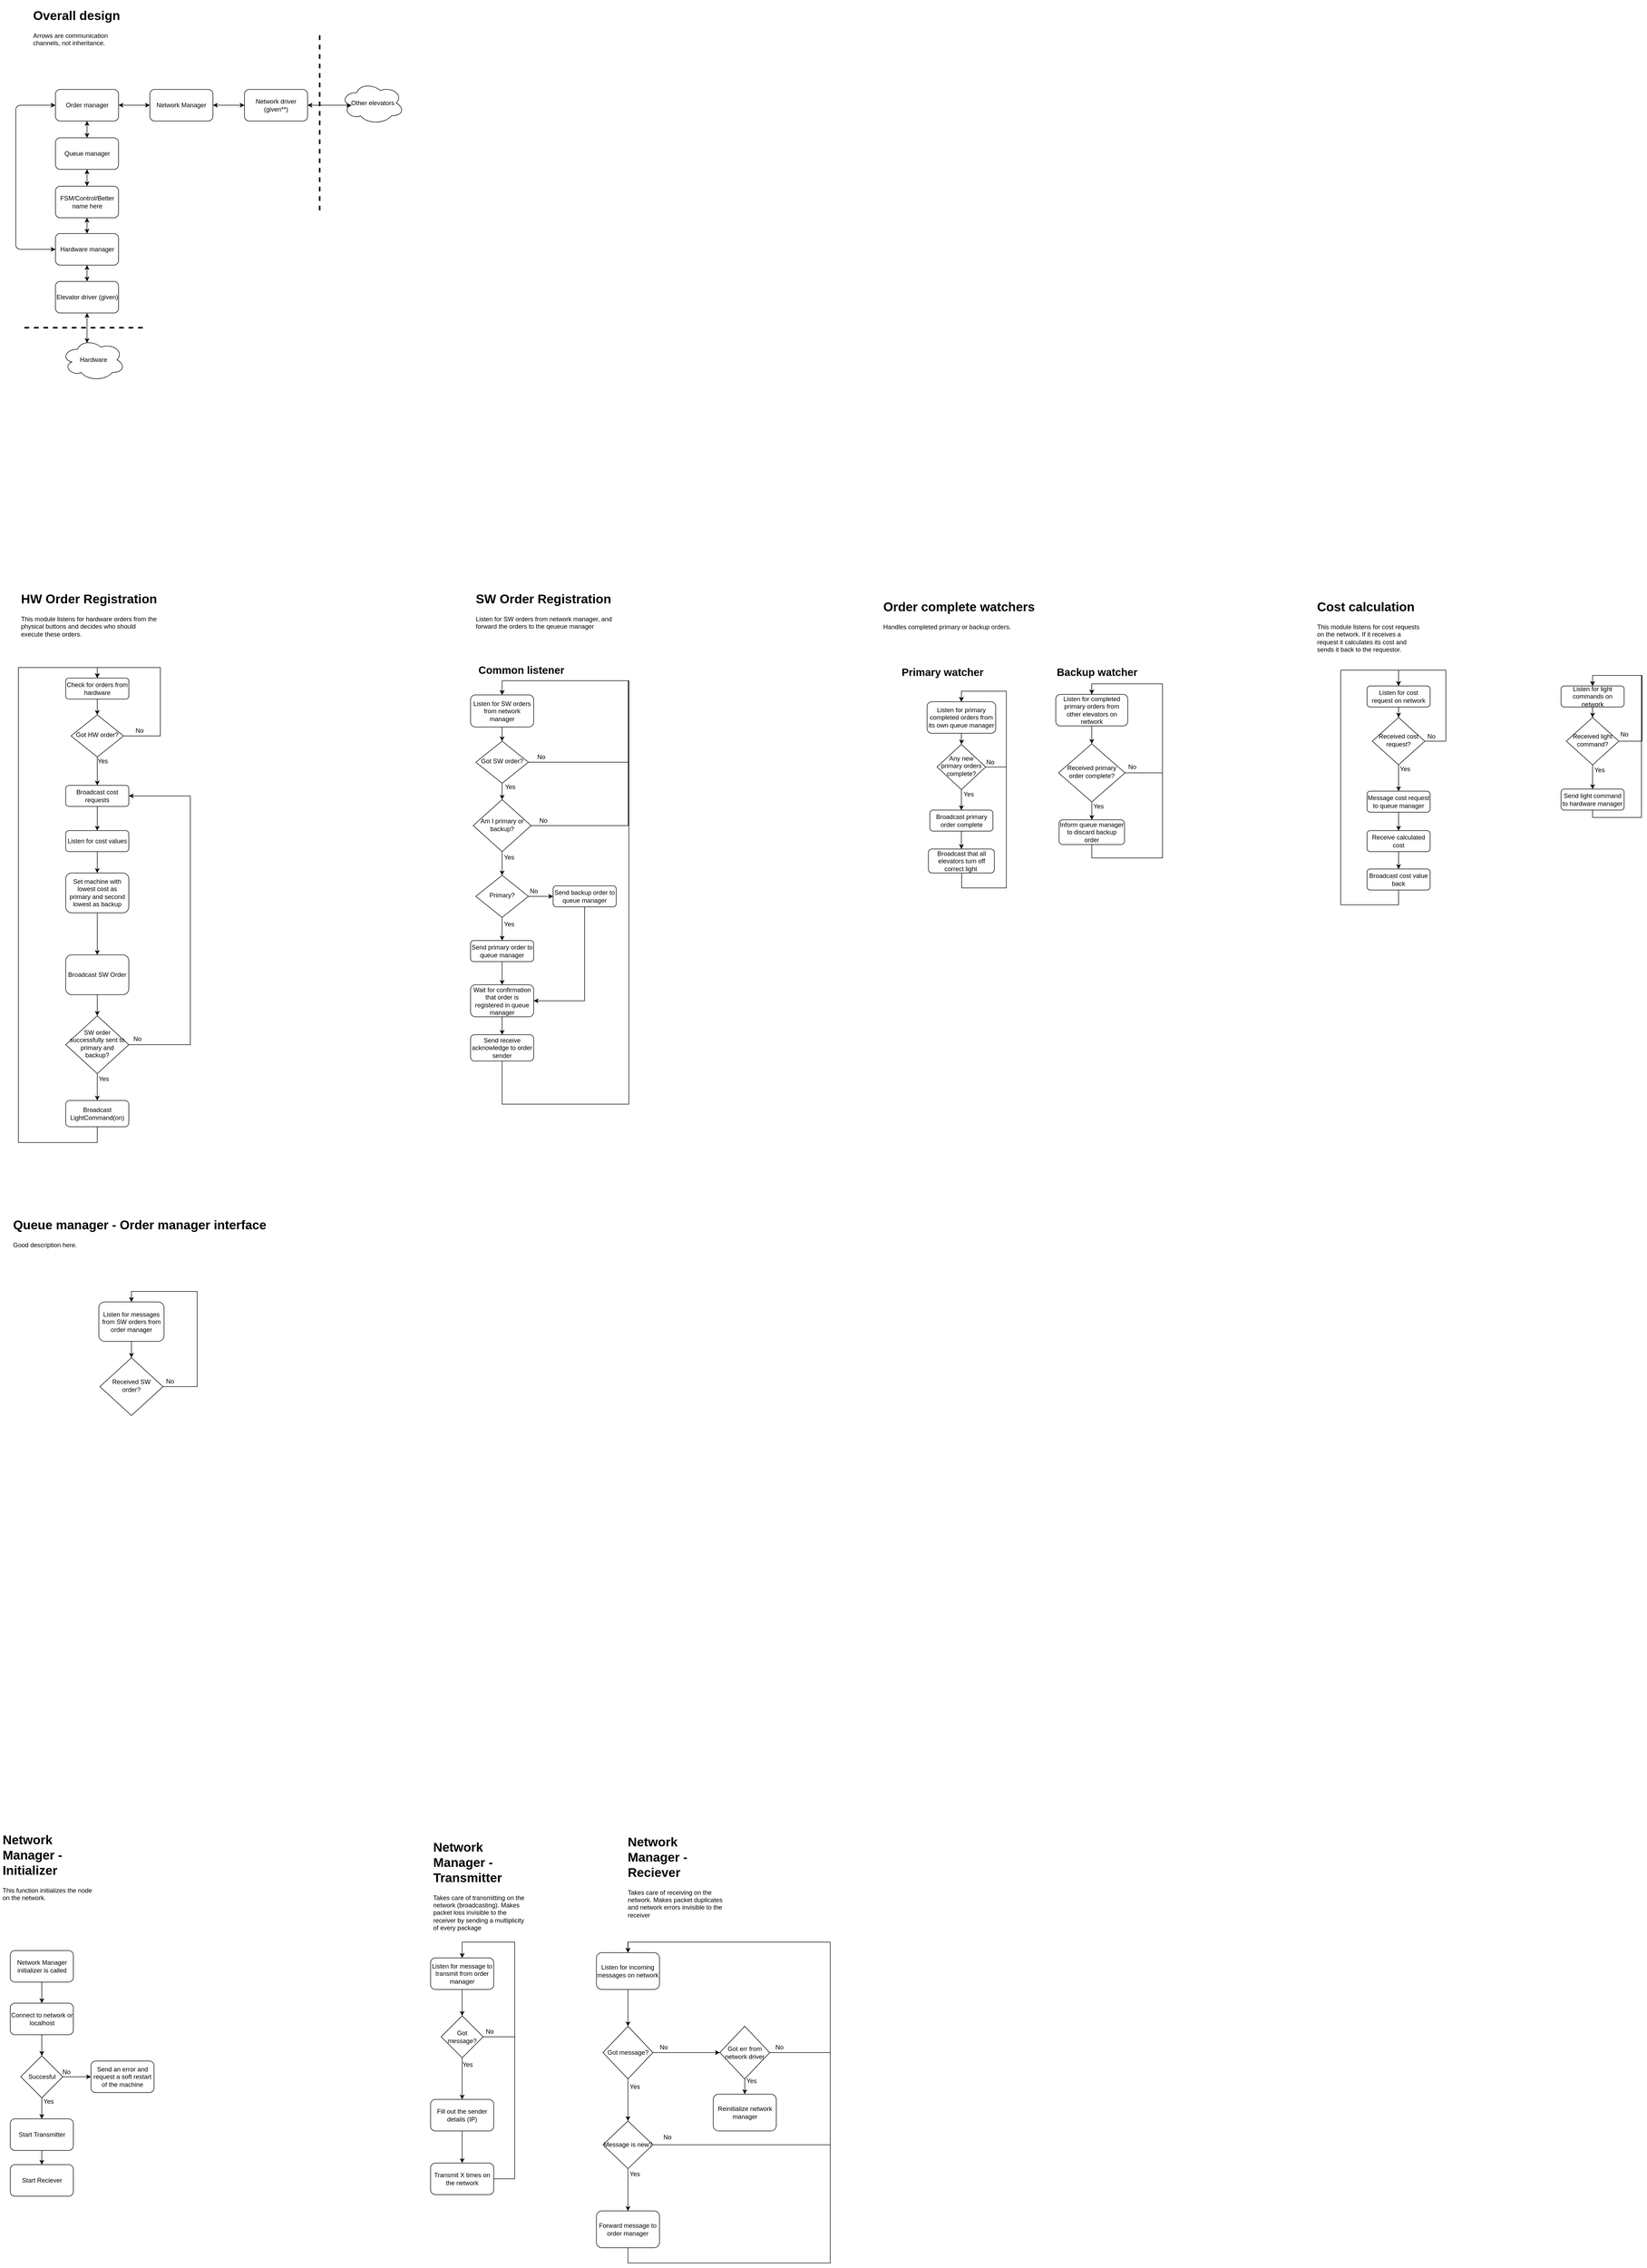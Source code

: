 <mxfile version="12.6.6" type="device"><diagram id="C5RBs43oDa-KdzZeNtuy" name="Page-1"><mxGraphModel dx="7439" dy="4489" grid="1" gridSize="10" guides="1" tooltips="1" connect="1" arrows="1" fold="1" page="1" pageScale="1" pageWidth="827" pageHeight="1169" background="none" math="0" shadow="0"><root><mxCell id="WIyWlLk6GJQsqaUBKTNV-0"/><mxCell id="WIyWlLk6GJQsqaUBKTNV-1" parent="WIyWlLk6GJQsqaUBKTNV-0"/><mxCell id="woL1qmshhYIyrPWZytXS-4" value="" style="edgeStyle=orthogonalEdgeStyle;rounded=0;orthogonalLoop=1;jettySize=auto;html=1;entryX=0.5;entryY=0;entryDx=0;entryDy=0;" parent="WIyWlLk6GJQsqaUBKTNV-1" source="woL1qmshhYIyrPWZytXS-0" target="woL1qmshhYIyrPWZytXS-1" edge="1"><mxGeometry relative="1" as="geometry"><mxPoint x="-480" y="295" as="targetPoint"/><Array as="points"><mxPoint x="-490" y="295"/><mxPoint x="-490" y="165"/><mxPoint x="-610" y="165"/></Array></mxGeometry></mxCell><mxCell id="woL1qmshhYIyrPWZytXS-5" value="&lt;div&gt;No&lt;/div&gt;" style="text;html=1;align=center;verticalAlign=middle;resizable=0;points=[];labelBackgroundColor=#ffffff;" parent="woL1qmshhYIyrPWZytXS-4" vertex="1" connectable="0"><mxGeometry x="-0.706" y="-1" relative="1" as="geometry"><mxPoint x="-20" y="-11" as="offset"/></mxGeometry></mxCell><mxCell id="woL1qmshhYIyrPWZytXS-7" value="" style="edgeStyle=orthogonalEdgeStyle;rounded=0;orthogonalLoop=1;jettySize=auto;html=1;entryX=0.5;entryY=0;entryDx=0;entryDy=0;" parent="WIyWlLk6GJQsqaUBKTNV-1" source="woL1qmshhYIyrPWZytXS-0" target="woL1qmshhYIyrPWZytXS-10" edge="1"><mxGeometry relative="1" as="geometry"><mxPoint x="-610" y="375" as="targetPoint"/></mxGeometry></mxCell><mxCell id="woL1qmshhYIyrPWZytXS-8" value="Yes" style="text;html=1;align=center;verticalAlign=middle;resizable=0;points=[];labelBackgroundColor=#ffffff;" parent="woL1qmshhYIyrPWZytXS-7" vertex="1" connectable="0"><mxGeometry x="-0.702" y="-1" relative="1" as="geometry"><mxPoint x="11" as="offset"/></mxGeometry></mxCell><mxCell id="woL1qmshhYIyrPWZytXS-0" value="Got HW order?" style="rhombus;whiteSpace=wrap;html=1;shadow=0;fontFamily=Helvetica;fontSize=12;align=center;strokeWidth=1;spacing=6;spacingTop=-4;" parent="WIyWlLk6GJQsqaUBKTNV-1" vertex="1"><mxGeometry x="-660" y="255" width="100" height="80" as="geometry"/></mxCell><mxCell id="woL1qmshhYIyrPWZytXS-2" value="" style="edgeStyle=orthogonalEdgeStyle;rounded=0;orthogonalLoop=1;jettySize=auto;html=1;" parent="WIyWlLk6GJQsqaUBKTNV-1" source="woL1qmshhYIyrPWZytXS-1" target="woL1qmshhYIyrPWZytXS-0" edge="1"><mxGeometry relative="1" as="geometry"/></mxCell><mxCell id="woL1qmshhYIyrPWZytXS-1" value="Check for  orders from hardware" style="rounded=1;whiteSpace=wrap;html=1;fontSize=12;glass=0;strokeWidth=1;shadow=0;" parent="WIyWlLk6GJQsqaUBKTNV-1" vertex="1"><mxGeometry x="-670" y="185" width="120" height="40" as="geometry"/></mxCell><mxCell id="woL1qmshhYIyrPWZytXS-19" value="" style="edgeStyle=orthogonalEdgeStyle;rounded=0;orthogonalLoop=1;jettySize=auto;html=1;" parent="WIyWlLk6GJQsqaUBKTNV-1" source="woL1qmshhYIyrPWZytXS-10" target="woL1qmshhYIyrPWZytXS-18" edge="1"><mxGeometry relative="1" as="geometry"/></mxCell><mxCell id="woL1qmshhYIyrPWZytXS-10" value="Broadcast cost requests" style="rounded=1;whiteSpace=wrap;html=1;fontSize=12;glass=0;strokeWidth=1;shadow=0;" parent="WIyWlLk6GJQsqaUBKTNV-1" vertex="1"><mxGeometry x="-670" y="389" width="120" height="40" as="geometry"/></mxCell><mxCell id="woL1qmshhYIyrPWZytXS-26" value="" style="edgeStyle=orthogonalEdgeStyle;rounded=0;orthogonalLoop=1;jettySize=auto;html=1;entryX=0.5;entryY=0;entryDx=0;entryDy=0;" parent="WIyWlLk6GJQsqaUBKTNV-1" source="woL1qmshhYIyrPWZytXS-18" target="woL1qmshhYIyrPWZytXS-22" edge="1"><mxGeometry relative="1" as="geometry"><mxPoint x="-610" y="556" as="targetPoint"/></mxGeometry></mxCell><mxCell id="woL1qmshhYIyrPWZytXS-18" value="Listen for cost values" style="rounded=1;whiteSpace=wrap;html=1;fontSize=12;glass=0;strokeWidth=1;shadow=0;" parent="WIyWlLk6GJQsqaUBKTNV-1" vertex="1"><mxGeometry x="-670" y="475" width="120" height="40" as="geometry"/></mxCell><mxCell id="Q7g4StFZL1UGxKQSrISa-6" value="" style="edgeStyle=orthogonalEdgeStyle;rounded=0;orthogonalLoop=1;jettySize=auto;html=1;" edge="1" parent="WIyWlLk6GJQsqaUBKTNV-1" source="woL1qmshhYIyrPWZytXS-22" target="Q7g4StFZL1UGxKQSrISa-5"><mxGeometry relative="1" as="geometry"/></mxCell><mxCell id="woL1qmshhYIyrPWZytXS-22" value="Set machine with lowest cost as primary and second lowest as backup" style="rounded=1;whiteSpace=wrap;html=1;fontSize=12;glass=0;strokeWidth=1;shadow=0;" parent="WIyWlLk6GJQsqaUBKTNV-1" vertex="1"><mxGeometry x="-670" y="555.5" width="120" height="75.71" as="geometry"/></mxCell><mxCell id="Q7g4StFZL1UGxKQSrISa-7" value="" style="edgeStyle=orthogonalEdgeStyle;rounded=0;orthogonalLoop=1;jettySize=auto;html=1;" edge="1" parent="WIyWlLk6GJQsqaUBKTNV-1" source="Q7g4StFZL1UGxKQSrISa-5" target="woL1qmshhYIyrPWZytXS-46"><mxGeometry relative="1" as="geometry"/></mxCell><mxCell id="Q7g4StFZL1UGxKQSrISa-5" value="Broadcast SW Order" style="rounded=1;whiteSpace=wrap;html=1;fontSize=12;glass=0;strokeWidth=1;shadow=0;" vertex="1" parent="WIyWlLk6GJQsqaUBKTNV-1"><mxGeometry x="-670" y="711.21" width="120" height="75.71" as="geometry"/></mxCell><mxCell id="woL1qmshhYIyrPWZytXS-49" value="" style="edgeStyle=orthogonalEdgeStyle;rounded=0;orthogonalLoop=1;jettySize=auto;html=1;entryX=1;entryY=0.5;entryDx=0;entryDy=0;" parent="WIyWlLk6GJQsqaUBKTNV-1" source="woL1qmshhYIyrPWZytXS-46" target="woL1qmshhYIyrPWZytXS-10" edge="1"><mxGeometry relative="1" as="geometry"><mxPoint x="-400" y="705" as="targetPoint"/><Array as="points"><mxPoint x="-433" y="882"/><mxPoint x="-433" y="409"/></Array></mxGeometry></mxCell><mxCell id="woL1qmshhYIyrPWZytXS-50" value="No" style="text;html=1;align=center;verticalAlign=middle;resizable=0;points=[];labelBackgroundColor=#ffffff;" parent="woL1qmshhYIyrPWZytXS-49" vertex="1" connectable="0"><mxGeometry x="-0.232" y="-3" relative="1" as="geometry"><mxPoint x="-104" y="143.65" as="offset"/></mxGeometry></mxCell><mxCell id="woL1qmshhYIyrPWZytXS-53" value="" style="edgeStyle=orthogonalEdgeStyle;rounded=0;orthogonalLoop=1;jettySize=auto;html=1;entryX=0.5;entryY=0;entryDx=0;entryDy=0;" parent="WIyWlLk6GJQsqaUBKTNV-1" source="woL1qmshhYIyrPWZytXS-46" target="woL1qmshhYIyrPWZytXS-55" edge="1"><mxGeometry relative="1" as="geometry"><mxPoint x="-610" y="1105" as="targetPoint"/></mxGeometry></mxCell><mxCell id="woL1qmshhYIyrPWZytXS-54" value="Yes" style="text;html=1;align=center;verticalAlign=middle;resizable=0;points=[];labelBackgroundColor=#ffffff;" parent="woL1qmshhYIyrPWZytXS-53" vertex="1" connectable="0"><mxGeometry x="-0.735" relative="1" as="geometry"><mxPoint x="12" y="3.17" as="offset"/></mxGeometry></mxCell><mxCell id="woL1qmshhYIyrPWZytXS-46" value="SW order successfully sent to primary and backup?" style="rhombus;whiteSpace=wrap;html=1;shadow=0;fontFamily=Helvetica;fontSize=12;align=center;strokeWidth=1;spacing=6;spacingTop=-4;" parent="WIyWlLk6GJQsqaUBKTNV-1" vertex="1"><mxGeometry x="-670" y="827" width="120" height="110" as="geometry"/></mxCell><mxCell id="woL1qmshhYIyrPWZytXS-57" value="" style="edgeStyle=orthogonalEdgeStyle;rounded=0;orthogonalLoop=1;jettySize=auto;html=1;entryX=0.5;entryY=0;entryDx=0;entryDy=0;" parent="WIyWlLk6GJQsqaUBKTNV-1" source="woL1qmshhYIyrPWZytXS-55" target="woL1qmshhYIyrPWZytXS-1" edge="1"><mxGeometry relative="1" as="geometry"><mxPoint x="-720" y="165" as="targetPoint"/><Array as="points"><mxPoint x="-610" y="1068"/><mxPoint x="-760" y="1068"/><mxPoint x="-760" y="165"/><mxPoint x="-610" y="165"/></Array></mxGeometry></mxCell><mxCell id="woL1qmshhYIyrPWZytXS-55" value="Broadcast LightCommand(on)" style="rounded=1;whiteSpace=wrap;html=1;fontSize=12;glass=0;strokeWidth=1;shadow=0;" parent="WIyWlLk6GJQsqaUBKTNV-1" vertex="1"><mxGeometry x="-670" y="988" width="120" height="50" as="geometry"/></mxCell><mxCell id="woL1qmshhYIyrPWZytXS-60" value="&lt;h1&gt;HW Order Registration&lt;br&gt;&lt;/h1&gt;&lt;p&gt;This module listens for hardware orders from the physical buttons and decides who should execute these orders.&lt;br&gt;&lt;/p&gt;" style="text;html=1;strokeColor=none;fillColor=none;spacing=5;spacingTop=-20;whiteSpace=wrap;overflow=hidden;rounded=0;" parent="WIyWlLk6GJQsqaUBKTNV-1" vertex="1"><mxGeometry x="-760" y="15" width="267" height="120" as="geometry"/></mxCell><mxCell id="woL1qmshhYIyrPWZytXS-65" value="&lt;h1&gt;SW Order Registration&lt;br&gt;&lt;/h1&gt;&lt;p&gt;Listen for SW orders from network manager, and forward the orders to the qeueue manager&lt;br&gt;&lt;/p&gt;" style="text;html=1;strokeColor=none;fillColor=none;spacing=5;spacingTop=-20;whiteSpace=wrap;overflow=hidden;rounded=0;" parent="WIyWlLk6GJQsqaUBKTNV-1" vertex="1"><mxGeometry x="105" y="15" width="270" height="136" as="geometry"/></mxCell><mxCell id="woL1qmshhYIyrPWZytXS-66" value="&lt;h1&gt;Cost calculation&lt;br&gt;&lt;/h1&gt;&lt;p&gt;This module listens for cost requests on the network. If it receives a request it calculates its cost and sends it back to the requestor.&lt;br&gt;&lt;/p&gt;" style="text;html=1;strokeColor=none;fillColor=none;spacing=5;spacingTop=-20;whiteSpace=wrap;overflow=hidden;rounded=0;" parent="WIyWlLk6GJQsqaUBKTNV-1" vertex="1"><mxGeometry x="1705" y="30" width="210" height="120" as="geometry"/></mxCell><mxCell id="woL1qmshhYIyrPWZytXS-69" value="" style="edgeStyle=orthogonalEdgeStyle;rounded=0;orthogonalLoop=1;jettySize=auto;html=1;" parent="WIyWlLk6GJQsqaUBKTNV-1" source="woL1qmshhYIyrPWZytXS-67" target="woL1qmshhYIyrPWZytXS-68" edge="1"><mxGeometry relative="1" as="geometry"/></mxCell><mxCell id="woL1qmshhYIyrPWZytXS-67" value="&lt;div&gt;Listen for cost request on network&lt;/div&gt;" style="rounded=1;whiteSpace=wrap;html=1;fontSize=12;glass=0;strokeWidth=1;shadow=0;" parent="WIyWlLk6GJQsqaUBKTNV-1" vertex="1"><mxGeometry x="1805" y="200" width="120" height="40" as="geometry"/></mxCell><mxCell id="woL1qmshhYIyrPWZytXS-71" value="" style="edgeStyle=orthogonalEdgeStyle;rounded=0;orthogonalLoop=1;jettySize=auto;html=1;entryX=0.5;entryY=0;entryDx=0;entryDy=0;" parent="WIyWlLk6GJQsqaUBKTNV-1" source="woL1qmshhYIyrPWZytXS-68" target="woL1qmshhYIyrPWZytXS-76" edge="1"><mxGeometry relative="1" as="geometry"><mxPoint x="1865" y="430" as="targetPoint"/></mxGeometry></mxCell><mxCell id="woL1qmshhYIyrPWZytXS-75" value="Yes" style="text;html=1;align=center;verticalAlign=middle;resizable=0;points=[];labelBackgroundColor=#ffffff;" parent="woL1qmshhYIyrPWZytXS-71" vertex="1" connectable="0"><mxGeometry x="-0.786" y="1" relative="1" as="geometry"><mxPoint x="11" y="2" as="offset"/></mxGeometry></mxCell><mxCell id="woL1qmshhYIyrPWZytXS-78" value="" style="edgeStyle=orthogonalEdgeStyle;rounded=0;orthogonalLoop=1;jettySize=auto;html=1;entryX=0.5;entryY=0;entryDx=0;entryDy=0;" parent="WIyWlLk6GJQsqaUBKTNV-1" source="woL1qmshhYIyrPWZytXS-68" target="woL1qmshhYIyrPWZytXS-67" edge="1"><mxGeometry relative="1" as="geometry"><mxPoint x="1995" y="305" as="targetPoint"/><Array as="points"><mxPoint x="1955" y="305"/><mxPoint x="1955" y="170"/><mxPoint x="1865" y="170"/></Array></mxGeometry></mxCell><mxCell id="woL1qmshhYIyrPWZytXS-79" value="No" style="text;html=1;align=center;verticalAlign=middle;resizable=0;points=[];labelBackgroundColor=#ffffff;" parent="woL1qmshhYIyrPWZytXS-78" vertex="1" connectable="0"><mxGeometry x="-0.939" relative="1" as="geometry"><mxPoint x="2.38" y="-9" as="offset"/></mxGeometry></mxCell><mxCell id="woL1qmshhYIyrPWZytXS-68" value="Received cost request?" style="rhombus;whiteSpace=wrap;html=1;shadow=0;fontFamily=Helvetica;fontSize=12;align=center;strokeWidth=1;spacing=6;spacingTop=-4;" parent="WIyWlLk6GJQsqaUBKTNV-1" vertex="1"><mxGeometry x="1815" y="260" width="100" height="90" as="geometry"/></mxCell><mxCell id="AmEy9GmEABjErmSXHS2B-52" value="" style="edgeStyle=orthogonalEdgeStyle;rounded=0;orthogonalLoop=1;jettySize=auto;html=1;" parent="WIyWlLk6GJQsqaUBKTNV-1" source="woL1qmshhYIyrPWZytXS-76" target="AmEy9GmEABjErmSXHS2B-51" edge="1"><mxGeometry relative="1" as="geometry"/></mxCell><mxCell id="woL1qmshhYIyrPWZytXS-76" value="Message cost request to queue manager" style="rounded=1;whiteSpace=wrap;html=1;fontSize=12;glass=0;strokeWidth=1;shadow=0;" parent="WIyWlLk6GJQsqaUBKTNV-1" vertex="1"><mxGeometry x="1805" y="400" width="120" height="40" as="geometry"/></mxCell><mxCell id="woL1qmshhYIyrPWZytXS-84" value="" style="edgeStyle=orthogonalEdgeStyle;rounded=0;orthogonalLoop=1;jettySize=auto;html=1;entryX=0.5;entryY=0;entryDx=0;entryDy=0;" parent="WIyWlLk6GJQsqaUBKTNV-1" source="woL1qmshhYIyrPWZytXS-81" target="woL1qmshhYIyrPWZytXS-67" edge="1"><mxGeometry relative="1" as="geometry"><mxPoint x="1765" y="230" as="targetPoint"/><Array as="points"><mxPoint x="1865" y="616"/><mxPoint x="1755" y="616"/><mxPoint x="1755" y="170"/><mxPoint x="1865" y="170"/></Array></mxGeometry></mxCell><mxCell id="woL1qmshhYIyrPWZytXS-81" value="Broadcast cost value back" style="rounded=1;whiteSpace=wrap;html=1;fontSize=12;glass=0;strokeWidth=1;shadow=0;" parent="WIyWlLk6GJQsqaUBKTNV-1" vertex="1"><mxGeometry x="1805" y="548" width="120" height="40" as="geometry"/></mxCell><mxCell id="woL1qmshhYIyrPWZytXS-85" value="&lt;h1&gt;Overall design&lt;br&gt;&lt;/h1&gt;&lt;p&gt;Arrows are communication channels, not inheritance.&lt;/p&gt;" style="text;html=1;strokeColor=none;fillColor=none;spacing=5;spacingTop=-20;whiteSpace=wrap;overflow=hidden;rounded=0;" parent="WIyWlLk6GJQsqaUBKTNV-1" vertex="1"><mxGeometry x="-737" y="-1094" width="190" height="120" as="geometry"/></mxCell><mxCell id="woL1qmshhYIyrPWZytXS-88" value="" style="edgeStyle=orthogonalEdgeStyle;rounded=0;orthogonalLoop=1;jettySize=auto;html=1;" parent="WIyWlLk6GJQsqaUBKTNV-1" source="woL1qmshhYIyrPWZytXS-86" target="woL1qmshhYIyrPWZytXS-87" edge="1"><mxGeometry relative="1" as="geometry"/></mxCell><mxCell id="woL1qmshhYIyrPWZytXS-86" value="Listen for SW orders from network manager " style="rounded=1;whiteSpace=wrap;html=1;fontSize=12;glass=0;strokeWidth=1;shadow=0;" parent="WIyWlLk6GJQsqaUBKTNV-1" vertex="1"><mxGeometry x="100" y="217" width="120" height="61" as="geometry"/></mxCell><mxCell id="woL1qmshhYIyrPWZytXS-90" value="" style="edgeStyle=orthogonalEdgeStyle;rounded=0;orthogonalLoop=1;jettySize=auto;html=1;entryX=0.5;entryY=0;entryDx=0;entryDy=0;" parent="WIyWlLk6GJQsqaUBKTNV-1" source="woL1qmshhYIyrPWZytXS-87" target="woL1qmshhYIyrPWZytXS-86" edge="1"><mxGeometry relative="1" as="geometry"><mxPoint x="290.0" y="345.0" as="targetPoint"/><Array as="points"><mxPoint x="400" y="345"/><mxPoint x="400" y="190"/><mxPoint x="160" y="190"/></Array></mxGeometry></mxCell><mxCell id="woL1qmshhYIyrPWZytXS-91" value="No" style="text;html=1;align=center;verticalAlign=middle;resizable=0;points=[];labelBackgroundColor=#ffffff;" parent="woL1qmshhYIyrPWZytXS-90" vertex="1" connectable="0"><mxGeometry x="-0.915" y="1" relative="1" as="geometry"><mxPoint x="-2.37" y="-8.97" as="offset"/></mxGeometry></mxCell><mxCell id="woL1qmshhYIyrPWZytXS-93" value="" style="edgeStyle=orthogonalEdgeStyle;rounded=0;orthogonalLoop=1;jettySize=auto;html=1;" parent="WIyWlLk6GJQsqaUBKTNV-1" source="woL1qmshhYIyrPWZytXS-87" target="woL1qmshhYIyrPWZytXS-92" edge="1"><mxGeometry relative="1" as="geometry"/></mxCell><mxCell id="woL1qmshhYIyrPWZytXS-95" value="Yes" style="text;html=1;align=center;verticalAlign=middle;resizable=0;points=[];labelBackgroundColor=#ffffff;" parent="woL1qmshhYIyrPWZytXS-93" vertex="1" connectable="0"><mxGeometry x="-0.75" y="-1" relative="1" as="geometry"><mxPoint x="16" y="0.33" as="offset"/></mxGeometry></mxCell><mxCell id="woL1qmshhYIyrPWZytXS-87" value="Got SW order?" style="rhombus;whiteSpace=wrap;html=1;shadow=0;fontFamily=Helvetica;fontSize=12;align=center;strokeWidth=1;spacing=6;spacingTop=-4;" parent="WIyWlLk6GJQsqaUBKTNV-1" vertex="1"><mxGeometry x="110" y="305" width="100" height="80" as="geometry"/></mxCell><mxCell id="woL1qmshhYIyrPWZytXS-99" value="" style="edgeStyle=orthogonalEdgeStyle;rounded=0;orthogonalLoop=1;jettySize=auto;html=1;entryX=0.5;entryY=0;entryDx=0;entryDy=0;" parent="WIyWlLk6GJQsqaUBKTNV-1" source="woL1qmshhYIyrPWZytXS-92" target="woL1qmshhYIyrPWZytXS-86" edge="1"><mxGeometry relative="1" as="geometry"><mxPoint x="250" y="345" as="targetPoint"/><Array as="points"><mxPoint x="400" y="466"/><mxPoint x="400" y="190"/><mxPoint x="160" y="190"/></Array></mxGeometry></mxCell><mxCell id="woL1qmshhYIyrPWZytXS-100" value="No" style="text;html=1;align=center;verticalAlign=middle;resizable=0;points=[];labelBackgroundColor=#ffffff;" parent="woL1qmshhYIyrPWZytXS-99" vertex="1" connectable="0"><mxGeometry x="-0.767" y="2" relative="1" as="geometry"><mxPoint x="-62.5" y="-8" as="offset"/></mxGeometry></mxCell><mxCell id="woL1qmshhYIyrPWZytXS-142" value="" style="edgeStyle=orthogonalEdgeStyle;rounded=0;orthogonalLoop=1;jettySize=auto;html=1;strokeWidth=1;entryX=0.5;entryY=0;entryDx=0;entryDy=0;" parent="WIyWlLk6GJQsqaUBKTNV-1" source="woL1qmshhYIyrPWZytXS-92" target="woL1qmshhYIyrPWZytXS-141" edge="1"><mxGeometry relative="1" as="geometry"><mxPoint x="160" y="538" as="targetPoint"/></mxGeometry></mxCell><mxCell id="woL1qmshhYIyrPWZytXS-143" value="Yes" style="text;html=1;align=center;verticalAlign=middle;resizable=0;points=[];labelBackgroundColor=#ffffff;" parent="woL1qmshhYIyrPWZytXS-142" vertex="1" connectable="0"><mxGeometry x="-0.721" y="1" relative="1" as="geometry"><mxPoint x="12" y="3.81" as="offset"/></mxGeometry></mxCell><mxCell id="woL1qmshhYIyrPWZytXS-92" value="Am I primary or backup?" style="rhombus;whiteSpace=wrap;html=1;shadow=0;fontFamily=Helvetica;fontSize=12;align=center;strokeWidth=1;spacing=6;spacingTop=-4;" parent="WIyWlLk6GJQsqaUBKTNV-1" vertex="1"><mxGeometry x="105" y="416" width="110" height="99" as="geometry"/></mxCell><mxCell id="woL1qmshhYIyrPWZytXS-145" value="" style="edgeStyle=orthogonalEdgeStyle;rounded=0;orthogonalLoop=1;jettySize=auto;html=1;strokeWidth=1;entryX=0;entryY=0.5;entryDx=0;entryDy=0;" parent="WIyWlLk6GJQsqaUBKTNV-1" source="woL1qmshhYIyrPWZytXS-141" target="woL1qmshhYIyrPWZytXS-146" edge="1"><mxGeometry relative="1" as="geometry"><mxPoint x="290" y="589.29" as="targetPoint"/></mxGeometry></mxCell><mxCell id="woL1qmshhYIyrPWZytXS-151" value="No" style="text;html=1;align=center;verticalAlign=middle;resizable=0;points=[];labelBackgroundColor=#ffffff;" parent="woL1qmshhYIyrPWZytXS-145" vertex="1" connectable="0"><mxGeometry x="-0.719" relative="1" as="geometry"><mxPoint x="3.33" y="-10.67" as="offset"/></mxGeometry></mxCell><mxCell id="woL1qmshhYIyrPWZytXS-149" value="" style="edgeStyle=orthogonalEdgeStyle;rounded=0;orthogonalLoop=1;jettySize=auto;html=1;strokeWidth=1;entryX=0.5;entryY=0;entryDx=0;entryDy=0;" parent="WIyWlLk6GJQsqaUBKTNV-1" source="woL1qmshhYIyrPWZytXS-141" target="woL1qmshhYIyrPWZytXS-147" edge="1"><mxGeometry relative="1" as="geometry"><mxPoint x="160" y="709.29" as="targetPoint"/></mxGeometry></mxCell><mxCell id="woL1qmshhYIyrPWZytXS-150" value="Yes" style="text;html=1;align=center;verticalAlign=middle;resizable=0;points=[];labelBackgroundColor=#ffffff;" parent="woL1qmshhYIyrPWZytXS-149" vertex="1" connectable="0"><mxGeometry x="0.097" y="-10" relative="1" as="geometry"><mxPoint x="23" y="-11.17" as="offset"/></mxGeometry></mxCell><mxCell id="woL1qmshhYIyrPWZytXS-141" value="Primary?" style="rhombus;whiteSpace=wrap;html=1;shadow=0;fontFamily=Helvetica;fontSize=12;align=center;strokeWidth=1;spacing=6;spacingTop=-4;" parent="WIyWlLk6GJQsqaUBKTNV-1" vertex="1"><mxGeometry x="110" y="560" width="100" height="80" as="geometry"/></mxCell><mxCell id="woL1qmshhYIyrPWZytXS-102" value="Network driver (given**)" style="rounded=1;whiteSpace=wrap;html=1;" parent="WIyWlLk6GJQsqaUBKTNV-1" vertex="1"><mxGeometry x="-330.0" y="-934" width="120" height="60" as="geometry"/></mxCell><mxCell id="woL1qmshhYIyrPWZytXS-103" value="Order manager" style="rounded=1;whiteSpace=wrap;html=1;" parent="WIyWlLk6GJQsqaUBKTNV-1" vertex="1"><mxGeometry x="-689.5" y="-934" width="120" height="60" as="geometry"/></mxCell><mxCell id="woL1qmshhYIyrPWZytXS-104" value="FSM/Control/Better name here" style="rounded=1;whiteSpace=wrap;html=1;" parent="WIyWlLk6GJQsqaUBKTNV-1" vertex="1"><mxGeometry x="-689.5" y="-750" width="120" height="60" as="geometry"/></mxCell><mxCell id="woL1qmshhYIyrPWZytXS-105" value="Elevator driver (given)" style="rounded=1;whiteSpace=wrap;html=1;" parent="WIyWlLk6GJQsqaUBKTNV-1" vertex="1"><mxGeometry x="-689.5" y="-569" width="120" height="60" as="geometry"/></mxCell><mxCell id="woL1qmshhYIyrPWZytXS-114" value="Other elevators" style="ellipse;shape=cloud;whiteSpace=wrap;html=1;" parent="WIyWlLk6GJQsqaUBKTNV-1" vertex="1"><mxGeometry x="-146.41" y="-948" width="120" height="80" as="geometry"/></mxCell><mxCell id="woL1qmshhYIyrPWZytXS-115" value="" style="endArrow=none;dashed=1;html=1;strokeWidth=3;" parent="WIyWlLk6GJQsqaUBKTNV-1" edge="1"><mxGeometry width="50" height="50" relative="1" as="geometry"><mxPoint x="-187.0" y="-704" as="sourcePoint"/><mxPoint x="-187.0" y="-1044" as="targetPoint"/></mxGeometry></mxCell><mxCell id="woL1qmshhYIyrPWZytXS-125" value="" style="endArrow=classic;startArrow=classic;html=1;strokeWidth=1;entryX=0.16;entryY=0.55;entryDx=0;entryDy=0;entryPerimeter=0;exitX=1;exitY=0.5;exitDx=0;exitDy=0;" parent="WIyWlLk6GJQsqaUBKTNV-1" source="woL1qmshhYIyrPWZytXS-102" target="woL1qmshhYIyrPWZytXS-114" edge="1"><mxGeometry width="50" height="50" relative="1" as="geometry"><mxPoint x="-137" y="-714" as="sourcePoint"/><mxPoint x="-87" y="-764" as="targetPoint"/></mxGeometry></mxCell><mxCell id="woL1qmshhYIyrPWZytXS-127" value="&lt;h1 style=&quot;font-size: 20px&quot;&gt;Common listener&lt;br&gt;&lt;/h1&gt;" style="text;html=1;strokeColor=none;fillColor=none;spacing=5;spacingTop=-20;whiteSpace=wrap;overflow=hidden;rounded=0;" parent="WIyWlLk6GJQsqaUBKTNV-1" vertex="1"><mxGeometry x="110" y="155" width="175" height="30" as="geometry"/></mxCell><mxCell id="AmEy9GmEABjErmSXHS2B-14" style="edgeStyle=orthogonalEdgeStyle;rounded=0;orthogonalLoop=1;jettySize=auto;html=1;entryX=0.5;entryY=0;entryDx=0;entryDy=0;" parent="WIyWlLk6GJQsqaUBKTNV-1" source="woL1qmshhYIyrPWZytXS-135" target="woL1qmshhYIyrPWZytXS-158" edge="1"><mxGeometry relative="1" as="geometry"/></mxCell><mxCell id="AmEy9GmEABjErmSXHS2B-15" value="Yes" style="text;html=1;align=center;verticalAlign=middle;resizable=0;points=[];labelBackgroundColor=#ffffff;" parent="AmEy9GmEABjErmSXHS2B-14" vertex="1" connectable="0"><mxGeometry x="-0.698" relative="1" as="geometry"><mxPoint x="13.46" y="3.29" as="offset"/></mxGeometry></mxCell><mxCell id="AmEy9GmEABjErmSXHS2B-18" style="edgeStyle=orthogonalEdgeStyle;rounded=0;orthogonalLoop=1;jettySize=auto;html=1;entryX=0.5;entryY=0;entryDx=0;entryDy=0;" parent="WIyWlLk6GJQsqaUBKTNV-1" source="woL1qmshhYIyrPWZytXS-135" target="woL1qmshhYIyrPWZytXS-154" edge="1"><mxGeometry relative="1" as="geometry"><mxPoint x="1130" y="211" as="targetPoint"/><Array as="points"><mxPoint x="1119" y="354"/><mxPoint x="1119" y="210"/><mxPoint x="1034" y="210"/></Array></mxGeometry></mxCell><mxCell id="AmEy9GmEABjErmSXHS2B-20" value="No" style="text;html=1;align=center;verticalAlign=middle;resizable=0;points=[];labelBackgroundColor=#ffffff;" parent="AmEy9GmEABjErmSXHS2B-18" vertex="1" connectable="0"><mxGeometry x="-0.896" relative="1" as="geometry"><mxPoint x="-6.95" y="-9" as="offset"/></mxGeometry></mxCell><mxCell id="woL1qmshhYIyrPWZytXS-135" value="Any new primary orders complete?" style="rhombus;whiteSpace=wrap;html=1;shadow=0;fontFamily=Helvetica;fontSize=12;align=center;strokeWidth=1;spacing=6;spacingTop=-4;" parent="WIyWlLk6GJQsqaUBKTNV-1" vertex="1"><mxGeometry x="987.25" y="311" width="92.5" height="86" as="geometry"/></mxCell><mxCell id="AmEy9GmEABjErmSXHS2B-7" style="edgeStyle=orthogonalEdgeStyle;rounded=0;orthogonalLoop=1;jettySize=auto;html=1;entryX=1;entryY=0.5;entryDx=0;entryDy=0;" parent="WIyWlLk6GJQsqaUBKTNV-1" source="woL1qmshhYIyrPWZytXS-146" target="AmEy9GmEABjErmSXHS2B-3" edge="1"><mxGeometry relative="1" as="geometry"><Array as="points"><mxPoint x="317" y="798"/></Array></mxGeometry></mxCell><mxCell id="woL1qmshhYIyrPWZytXS-146" value="Send backup order to queue manager" style="rounded=1;whiteSpace=wrap;html=1;fontSize=12;glass=0;strokeWidth=1;shadow=0;" parent="WIyWlLk6GJQsqaUBKTNV-1" vertex="1"><mxGeometry x="257" y="580" width="120" height="40" as="geometry"/></mxCell><mxCell id="AmEy9GmEABjErmSXHS2B-4" value="" style="edgeStyle=orthogonalEdgeStyle;rounded=0;orthogonalLoop=1;jettySize=auto;html=1;" parent="WIyWlLk6GJQsqaUBKTNV-1" source="woL1qmshhYIyrPWZytXS-147" target="AmEy9GmEABjErmSXHS2B-3" edge="1"><mxGeometry relative="1" as="geometry"/></mxCell><mxCell id="woL1qmshhYIyrPWZytXS-147" value="Send primary order to queue manager" style="rounded=1;whiteSpace=wrap;html=1;fontSize=12;glass=0;strokeWidth=1;shadow=0;" parent="WIyWlLk6GJQsqaUBKTNV-1" vertex="1"><mxGeometry x="100" y="684" width="120" height="40" as="geometry"/></mxCell><mxCell id="woL1qmshhYIyrPWZytXS-155" value="" style="edgeStyle=orthogonalEdgeStyle;rounded=0;orthogonalLoop=1;jettySize=auto;html=1;strokeWidth=1;entryX=0.5;entryY=0;entryDx=0;entryDy=0;" parent="WIyWlLk6GJQsqaUBKTNV-1" source="woL1qmshhYIyrPWZytXS-154" target="woL1qmshhYIyrPWZytXS-135" edge="1"><mxGeometry relative="1" as="geometry"><mxPoint x="1033.514" y="295" as="targetPoint"/></mxGeometry></mxCell><mxCell id="woL1qmshhYIyrPWZytXS-154" value="Listen for primary completed orders from its own queue manager" style="rounded=1;whiteSpace=wrap;html=1;fontSize=12;glass=0;strokeWidth=1;shadow=0;" parent="WIyWlLk6GJQsqaUBKTNV-1" vertex="1"><mxGeometry x="968.25" y="230" width="130.5" height="60" as="geometry"/></mxCell><mxCell id="AmEy9GmEABjErmSXHS2B-19" style="edgeStyle=orthogonalEdgeStyle;rounded=0;orthogonalLoop=1;jettySize=auto;html=1;entryX=0.5;entryY=0;entryDx=0;entryDy=0;" parent="WIyWlLk6GJQsqaUBKTNV-1" target="woL1qmshhYIyrPWZytXS-154" edge="1"><mxGeometry relative="1" as="geometry"><Array as="points"><mxPoint x="1034" y="584"/><mxPoint x="1119" y="584"/><mxPoint x="1119" y="210"/><mxPoint x="1034" y="210"/></Array><mxPoint x="1034" y="547" as="sourcePoint"/></mxGeometry></mxCell><mxCell id="1vwC7VcsKzIShfrMTRst-3" value="" style="edgeStyle=orthogonalEdgeStyle;rounded=0;orthogonalLoop=1;jettySize=auto;html=1;" parent="WIyWlLk6GJQsqaUBKTNV-1" source="woL1qmshhYIyrPWZytXS-158" target="1vwC7VcsKzIShfrMTRst-2" edge="1"><mxGeometry relative="1" as="geometry"/></mxCell><mxCell id="woL1qmshhYIyrPWZytXS-158" value="Broadcast primary order complete" style="rounded=1;whiteSpace=wrap;html=1;fontSize=12;glass=0;strokeWidth=1;shadow=0;" parent="WIyWlLk6GJQsqaUBKTNV-1" vertex="1"><mxGeometry x="973.5" y="436" width="120" height="40" as="geometry"/></mxCell><mxCell id="1vwC7VcsKzIShfrMTRst-2" value="Broadcast that all elevators turn off correct light&amp;nbsp;" style="rounded=1;whiteSpace=wrap;html=1;fontSize=12;glass=0;strokeWidth=1;shadow=0;" parent="WIyWlLk6GJQsqaUBKTNV-1" vertex="1"><mxGeometry x="970.75" y="510" width="125.5" height="45.5" as="geometry"/></mxCell><mxCell id="woL1qmshhYIyrPWZytXS-164" value="&lt;h1 style=&quot;font-size: 20px&quot;&gt;Primary watcher&lt;br&gt;&lt;/h1&gt;" style="text;html=1;strokeColor=none;fillColor=none;spacing=5;spacingTop=-20;whiteSpace=wrap;overflow=hidden;rounded=0;" parent="WIyWlLk6GJQsqaUBKTNV-1" vertex="1"><mxGeometry x="915" y="159" width="175" height="30" as="geometry"/></mxCell><mxCell id="woL1qmshhYIyrPWZytXS-167" value="" style="edgeStyle=orthogonalEdgeStyle;rounded=0;orthogonalLoop=1;jettySize=auto;html=1;strokeWidth=1;entryX=0.5;entryY=0;entryDx=0;entryDy=0;" parent="WIyWlLk6GJQsqaUBKTNV-1" source="woL1qmshhYIyrPWZytXS-165" target="woL1qmshhYIyrPWZytXS-168" edge="1"><mxGeometry relative="1" as="geometry"><mxPoint x="1281.486" y="311" as="targetPoint"/></mxGeometry></mxCell><mxCell id="woL1qmshhYIyrPWZytXS-165" value="Listen for completed primary orders from other elevators on network" style="rounded=1;whiteSpace=wrap;html=1;fontSize=12;glass=0;strokeWidth=1;shadow=0;" parent="WIyWlLk6GJQsqaUBKTNV-1" vertex="1"><mxGeometry x="1213" y="216" width="137" height="60" as="geometry"/></mxCell><mxCell id="woL1qmshhYIyrPWZytXS-171" value="" style="edgeStyle=orthogonalEdgeStyle;rounded=0;orthogonalLoop=1;jettySize=auto;html=1;strokeWidth=1;entryX=0.5;entryY=0;entryDx=0;entryDy=0;" parent="WIyWlLk6GJQsqaUBKTNV-1" source="woL1qmshhYIyrPWZytXS-168" target="woL1qmshhYIyrPWZytXS-186" edge="1"><mxGeometry relative="1" as="geometry"><mxPoint x="1268" y="566.5" as="targetPoint"/></mxGeometry></mxCell><mxCell id="woL1qmshhYIyrPWZytXS-173" value="Yes" style="text;html=1;align=center;verticalAlign=middle;resizable=0;points=[];labelBackgroundColor=#ffffff;" parent="woL1qmshhYIyrPWZytXS-171" vertex="1" connectable="0"><mxGeometry x="-0.794" y="-1" relative="1" as="geometry"><mxPoint x="13" y="5.17" as="offset"/></mxGeometry></mxCell><mxCell id="woL1qmshhYIyrPWZytXS-175" value="" style="edgeStyle=orthogonalEdgeStyle;rounded=0;orthogonalLoop=1;jettySize=auto;html=1;strokeWidth=1;entryX=0.5;entryY=0;entryDx=0;entryDy=0;" parent="WIyWlLk6GJQsqaUBKTNV-1" source="woL1qmshhYIyrPWZytXS-168" target="woL1qmshhYIyrPWZytXS-165" edge="1"><mxGeometry relative="1" as="geometry"><mxPoint x="1491" y="355" as="targetPoint"/><Array as="points"><mxPoint x="1416" y="365"/><mxPoint x="1416" y="196"/><mxPoint x="1282" y="196"/></Array></mxGeometry></mxCell><mxCell id="woL1qmshhYIyrPWZytXS-189" value="No" style="text;html=1;align=center;verticalAlign=middle;resizable=0;points=[];labelBackgroundColor=#ffffff;" parent="woL1qmshhYIyrPWZytXS-175" vertex="1" connectable="0"><mxGeometry x="-0.723" y="-2" relative="1" as="geometry"><mxPoint x="-41.69" y="-13.3" as="offset"/></mxGeometry></mxCell><mxCell id="woL1qmshhYIyrPWZytXS-168" value="Received primary order complete?" style="rhombus;whiteSpace=wrap;html=1;shadow=0;fontFamily=Helvetica;fontSize=12;align=center;strokeWidth=1;spacing=6;spacingTop=-4;" parent="WIyWlLk6GJQsqaUBKTNV-1" vertex="1"><mxGeometry x="1218.25" y="310" width="126.5" height="110.5" as="geometry"/></mxCell><mxCell id="woL1qmshhYIyrPWZytXS-187" style="edgeStyle=orthogonalEdgeStyle;rounded=0;orthogonalLoop=1;jettySize=auto;html=1;strokeWidth=1;entryX=0.5;entryY=0;entryDx=0;entryDy=0;" parent="WIyWlLk6GJQsqaUBKTNV-1" source="woL1qmshhYIyrPWZytXS-186" target="woL1qmshhYIyrPWZytXS-165" edge="1"><mxGeometry relative="1" as="geometry"><Array as="points"><mxPoint x="1282" y="527"/><mxPoint x="1416" y="527"/><mxPoint x="1416" y="196"/><mxPoint x="1282" y="196"/></Array><mxPoint x="1282" y="667" as="targetPoint"/></mxGeometry></mxCell><mxCell id="woL1qmshhYIyrPWZytXS-186" value="Inform queue manager to discard backup order" style="rounded=1;whiteSpace=wrap;html=1;fontSize=12;glass=0;strokeWidth=1;shadow=0;" parent="WIyWlLk6GJQsqaUBKTNV-1" vertex="1"><mxGeometry x="1219.25" y="454.5" width="124.5" height="47" as="geometry"/></mxCell><mxCell id="woL1qmshhYIyrPWZytXS-188" value="&lt;h1 style=&quot;font-size: 20px&quot;&gt;Backup watcher&lt;br&gt;&lt;/h1&gt;" style="text;html=1;strokeColor=none;fillColor=none;spacing=5;spacingTop=-20;whiteSpace=wrap;overflow=hidden;rounded=0;" parent="WIyWlLk6GJQsqaUBKTNV-1" vertex="1"><mxGeometry x="1210" y="159" width="175" height="30" as="geometry"/></mxCell><mxCell id="Q7g4StFZL1UGxKQSrISa-18" value="" style="edgeStyle=orthogonalEdgeStyle;rounded=0;orthogonalLoop=1;jettySize=auto;html=1;entryX=0.5;entryY=0;entryDx=0;entryDy=0;" edge="1" parent="WIyWlLk6GJQsqaUBKTNV-1" source="AmEy9GmEABjErmSXHS2B-3" target="Q7g4StFZL1UGxKQSrISa-9"><mxGeometry relative="1" as="geometry"><mxPoint x="160" y="909" as="targetPoint"/></mxGeometry></mxCell><mxCell id="AmEy9GmEABjErmSXHS2B-3" value="Wait for confirmation that order is registered in queue manager" style="rounded=1;whiteSpace=wrap;html=1;fontSize=12;glass=0;strokeWidth=1;shadow=0;" parent="WIyWlLk6GJQsqaUBKTNV-1" vertex="1"><mxGeometry x="100" y="768" width="120" height="61" as="geometry"/></mxCell><mxCell id="AmEy9GmEABjErmSXHS2B-21" value="" style="endArrow=none;dashed=1;html=1;strokeWidth=3;" parent="WIyWlLk6GJQsqaUBKTNV-1" edge="1"><mxGeometry width="50" height="50" relative="1" as="geometry"><mxPoint x="-523.5" y="-481" as="sourcePoint"/><mxPoint x="-755.5" y="-481" as="targetPoint"/></mxGeometry></mxCell><mxCell id="AmEy9GmEABjErmSXHS2B-22" value="Hardware" style="ellipse;shape=cloud;whiteSpace=wrap;html=1;" parent="WIyWlLk6GJQsqaUBKTNV-1" vertex="1"><mxGeometry x="-677.5" y="-460" width="120" height="80" as="geometry"/></mxCell><mxCell id="AmEy9GmEABjErmSXHS2B-27" value="Queue manager" style="rounded=1;whiteSpace=wrap;html=1;" parent="WIyWlLk6GJQsqaUBKTNV-1" vertex="1"><mxGeometry x="-689.5" y="-842" width="120" height="60" as="geometry"/></mxCell><mxCell id="AmEy9GmEABjErmSXHS2B-30" value="Hardware manager" style="rounded=1;whiteSpace=wrap;html=1;" parent="WIyWlLk6GJQsqaUBKTNV-1" vertex="1"><mxGeometry x="-689.5" y="-660" width="120" height="60" as="geometry"/></mxCell><mxCell id="AmEy9GmEABjErmSXHS2B-38" value="" style="endArrow=classic;startArrow=classic;html=1;exitX=0.4;exitY=0.1;exitDx=0;exitDy=0;exitPerimeter=0;entryX=0.5;entryY=1;entryDx=0;entryDy=0;" parent="WIyWlLk6GJQsqaUBKTNV-1" source="AmEy9GmEABjErmSXHS2B-22" target="woL1qmshhYIyrPWZytXS-105" edge="1"><mxGeometry width="50" height="50" relative="1" as="geometry"><mxPoint x="-658" y="-395" as="sourcePoint"/><mxPoint x="-608" y="-445" as="targetPoint"/></mxGeometry></mxCell><mxCell id="AmEy9GmEABjErmSXHS2B-39" value="" style="endArrow=classic;startArrow=classic;html=1;exitX=0.5;exitY=0;exitDx=0;exitDy=0;entryX=0.5;entryY=1;entryDx=0;entryDy=0;" parent="WIyWlLk6GJQsqaUBKTNV-1" source="woL1qmshhYIyrPWZytXS-105" target="AmEy9GmEABjErmSXHS2B-30" edge="1"><mxGeometry width="50" height="50" relative="1" as="geometry"><mxPoint x="-426" y="-591" as="sourcePoint"/><mxPoint x="-426" y="-648" as="targetPoint"/></mxGeometry></mxCell><mxCell id="AmEy9GmEABjErmSXHS2B-40" value="" style="endArrow=classic;startArrow=classic;html=1;exitX=0.5;exitY=0;exitDx=0;exitDy=0;entryX=0.5;entryY=1;entryDx=0;entryDy=0;" parent="WIyWlLk6GJQsqaUBKTNV-1" source="AmEy9GmEABjErmSXHS2B-30" target="woL1qmshhYIyrPWZytXS-104" edge="1"><mxGeometry width="50" height="50" relative="1" as="geometry"><mxPoint x="-437" y="-708" as="sourcePoint"/><mxPoint x="-437" y="-765" as="targetPoint"/></mxGeometry></mxCell><mxCell id="AmEy9GmEABjErmSXHS2B-41" value="" style="endArrow=classic;startArrow=classic;html=1;exitX=0.5;exitY=0;exitDx=0;exitDy=0;entryX=0.5;entryY=1;entryDx=0;entryDy=0;" parent="WIyWlLk6GJQsqaUBKTNV-1" source="woL1qmshhYIyrPWZytXS-104" target="AmEy9GmEABjErmSXHS2B-27" edge="1"><mxGeometry width="50" height="50" relative="1" as="geometry"><mxPoint x="-458" y="-744" as="sourcePoint"/><mxPoint x="-458" y="-801" as="targetPoint"/></mxGeometry></mxCell><mxCell id="AmEy9GmEABjErmSXHS2B-42" value="" style="endArrow=classic;startArrow=classic;html=1;exitX=0.5;exitY=0;exitDx=0;exitDy=0;entryX=0.5;entryY=1;entryDx=0;entryDy=0;" parent="WIyWlLk6GJQsqaUBKTNV-1" source="AmEy9GmEABjErmSXHS2B-27" target="woL1qmshhYIyrPWZytXS-103" edge="1"><mxGeometry width="50" height="50" relative="1" as="geometry"><mxPoint x="-456" y="-787" as="sourcePoint"/><mxPoint x="-456" y="-844" as="targetPoint"/></mxGeometry></mxCell><mxCell id="AmEy9GmEABjErmSXHS2B-46" value="&lt;h1&gt;Order complete watchers&lt;/h1&gt;&lt;p&gt;Handles completed primary or backup orders.&lt;/p&gt;" style="text;html=1;strokeColor=none;fillColor=none;spacing=5;spacingTop=-20;whiteSpace=wrap;overflow=hidden;rounded=0;" parent="WIyWlLk6GJQsqaUBKTNV-1" vertex="1"><mxGeometry x="880" y="30" width="320" height="120" as="geometry"/></mxCell><mxCell id="1vwC7VcsKzIShfrMTRst-21" value="" style="edgeStyle=orthogonalEdgeStyle;rounded=0;orthogonalLoop=1;jettySize=auto;html=1;" parent="WIyWlLk6GJQsqaUBKTNV-1" source="AmEy9GmEABjErmSXHS2B-48" target="AmEy9GmEABjErmSXHS2B-49" edge="1"><mxGeometry relative="1" as="geometry"/></mxCell><mxCell id="AmEy9GmEABjErmSXHS2B-48" value="Listen for messages from SW orders from order manager" style="rounded=1;whiteSpace=wrap;html=1;fontSize=12;glass=0;strokeWidth=1;shadow=0;" parent="WIyWlLk6GJQsqaUBKTNV-1" vertex="1"><mxGeometry x="-607" y="1371" width="124" height="75" as="geometry"/></mxCell><mxCell id="1vwC7VcsKzIShfrMTRst-22" style="edgeStyle=orthogonalEdgeStyle;rounded=0;orthogonalLoop=1;jettySize=auto;html=1;entryX=0.5;entryY=0;entryDx=0;entryDy=0;" parent="WIyWlLk6GJQsqaUBKTNV-1" source="AmEy9GmEABjErmSXHS2B-49" target="AmEy9GmEABjErmSXHS2B-48" edge="1"><mxGeometry relative="1" as="geometry"><Array as="points"><mxPoint x="-420" y="1532"/><mxPoint x="-420" y="1351"/><mxPoint x="-545" y="1351"/></Array></mxGeometry></mxCell><mxCell id="1vwC7VcsKzIShfrMTRst-23" value="No" style="text;html=1;align=center;verticalAlign=middle;resizable=0;points=[];labelBackgroundColor=#ffffff;" parent="1vwC7VcsKzIShfrMTRst-22" vertex="1" connectable="0"><mxGeometry x="-0.949" y="1" relative="1" as="geometry"><mxPoint x="3" y="-9" as="offset"/></mxGeometry></mxCell><mxCell id="AmEy9GmEABjErmSXHS2B-49" value="Received SW order?" style="rhombus;whiteSpace=wrap;html=1;shadow=0;fontFamily=Helvetica;fontSize=12;align=center;strokeWidth=1;spacing=6;spacingTop=-4;" parent="WIyWlLk6GJQsqaUBKTNV-1" vertex="1"><mxGeometry x="-605" y="1477" width="120" height="110" as="geometry"/></mxCell><mxCell id="AmEy9GmEABjErmSXHS2B-50" value="&lt;h1&gt;Queue manager - Order manager interface&lt;/h1&gt;&lt;p&gt;Good description here.&lt;br&gt;&lt;/p&gt;" style="text;html=1;strokeColor=none;fillColor=none;spacing=5;spacingTop=-20;whiteSpace=wrap;overflow=hidden;rounded=0;" parent="WIyWlLk6GJQsqaUBKTNV-1" vertex="1"><mxGeometry x="-775.5" y="1205" width="518.5" height="68" as="geometry"/></mxCell><mxCell id="AmEy9GmEABjErmSXHS2B-57" style="edgeStyle=orthogonalEdgeStyle;rounded=0;orthogonalLoop=1;jettySize=auto;html=1;entryX=0.5;entryY=0;entryDx=0;entryDy=0;" parent="WIyWlLk6GJQsqaUBKTNV-1" source="AmEy9GmEABjErmSXHS2B-51" target="woL1qmshhYIyrPWZytXS-81" edge="1"><mxGeometry relative="1" as="geometry"/></mxCell><mxCell id="AmEy9GmEABjErmSXHS2B-51" value="Receive calculated cost" style="rounded=1;whiteSpace=wrap;html=1;fontSize=12;glass=0;strokeWidth=1;shadow=0;" parent="WIyWlLk6GJQsqaUBKTNV-1" vertex="1"><mxGeometry x="1805" y="475" width="120" height="40" as="geometry"/></mxCell><mxCell id="1vwC7VcsKzIShfrMTRst-0" style="edgeStyle=orthogonalEdgeStyle;rounded=0;orthogonalLoop=1;jettySize=auto;html=1;exitX=0.5;exitY=1;exitDx=0;exitDy=0;" parent="WIyWlLk6GJQsqaUBKTNV-1" source="AmEy9GmEABjErmSXHS2B-48" target="AmEy9GmEABjErmSXHS2B-48" edge="1"><mxGeometry relative="1" as="geometry"/></mxCell><mxCell id="1vwC7VcsKzIShfrMTRst-6" value="" style="edgeStyle=orthogonalEdgeStyle;rounded=0;orthogonalLoop=1;jettySize=auto;html=1;" parent="WIyWlLk6GJQsqaUBKTNV-1" source="1vwC7VcsKzIShfrMTRst-4" target="1vwC7VcsKzIShfrMTRst-5" edge="1"><mxGeometry relative="1" as="geometry"/></mxCell><mxCell id="1vwC7VcsKzIShfrMTRst-4" value="&lt;div&gt;Listen for light commands on network&lt;/div&gt;" style="rounded=1;whiteSpace=wrap;html=1;fontSize=12;glass=0;strokeWidth=1;shadow=0;" parent="WIyWlLk6GJQsqaUBKTNV-1" vertex="1"><mxGeometry x="2174" y="200" width="120" height="40" as="geometry"/></mxCell><mxCell id="1vwC7VcsKzIShfrMTRst-8" value="" style="edgeStyle=orthogonalEdgeStyle;rounded=0;orthogonalLoop=1;jettySize=auto;html=1;" parent="WIyWlLk6GJQsqaUBKTNV-1" source="1vwC7VcsKzIShfrMTRst-5" target="1vwC7VcsKzIShfrMTRst-7" edge="1"><mxGeometry relative="1" as="geometry"/></mxCell><mxCell id="1vwC7VcsKzIShfrMTRst-20" value="Yes" style="text;html=1;align=center;verticalAlign=middle;resizable=0;points=[];labelBackgroundColor=#ffffff;" parent="1vwC7VcsKzIShfrMTRst-8" vertex="1" connectable="0"><mxGeometry x="-0.775" y="-1" relative="1" as="geometry"><mxPoint x="14" y="4.72" as="offset"/></mxGeometry></mxCell><mxCell id="1vwC7VcsKzIShfrMTRst-18" style="edgeStyle=orthogonalEdgeStyle;rounded=0;orthogonalLoop=1;jettySize=auto;html=1;entryX=0.5;entryY=0;entryDx=0;entryDy=0;" parent="WIyWlLk6GJQsqaUBKTNV-1" source="1vwC7VcsKzIShfrMTRst-5" target="1vwC7VcsKzIShfrMTRst-4" edge="1"><mxGeometry relative="1" as="geometry"><mxPoint x="2307.483" y="281.828" as="targetPoint"/><Array as="points"><mxPoint x="2328" y="305"/><mxPoint x="2328" y="180"/><mxPoint x="2234" y="180"/></Array></mxGeometry></mxCell><mxCell id="1vwC7VcsKzIShfrMTRst-19" value="No" style="text;html=1;align=center;verticalAlign=middle;resizable=0;points=[];labelBackgroundColor=#ffffff;" parent="1vwC7VcsKzIShfrMTRst-18" vertex="1" connectable="0"><mxGeometry x="-0.943" y="-2" relative="1" as="geometry"><mxPoint x="1.9" y="-15" as="offset"/></mxGeometry></mxCell><mxCell id="1vwC7VcsKzIShfrMTRst-5" value="Received light command?" style="rhombus;whiteSpace=wrap;html=1;shadow=0;fontFamily=Helvetica;fontSize=12;align=center;strokeWidth=1;spacing=6;spacingTop=-4;" parent="WIyWlLk6GJQsqaUBKTNV-1" vertex="1"><mxGeometry x="2184" y="260" width="100" height="90" as="geometry"/></mxCell><mxCell id="1vwC7VcsKzIShfrMTRst-17" style="edgeStyle=orthogonalEdgeStyle;rounded=0;orthogonalLoop=1;jettySize=auto;html=1;entryX=0.5;entryY=0;entryDx=0;entryDy=0;" parent="WIyWlLk6GJQsqaUBKTNV-1" source="1vwC7VcsKzIShfrMTRst-7" target="1vwC7VcsKzIShfrMTRst-4" edge="1"><mxGeometry relative="1" as="geometry"><Array as="points"><mxPoint x="2234" y="450"/><mxPoint x="2327" y="450"/><mxPoint x="2327" y="180"/><mxPoint x="2234" y="180"/></Array></mxGeometry></mxCell><mxCell id="1vwC7VcsKzIShfrMTRst-7" value="Send light command to hardware manager" style="rounded=1;whiteSpace=wrap;html=1;fontSize=12;glass=0;strokeWidth=1;shadow=0;" parent="WIyWlLk6GJQsqaUBKTNV-1" vertex="1"><mxGeometry x="2174" y="396" width="120" height="40" as="geometry"/></mxCell><mxCell id="1vwC7VcsKzIShfrMTRst-11" value="" style="endArrow=classic;startArrow=classic;html=1;entryX=0;entryY=0.5;entryDx=0;entryDy=0;exitX=0;exitY=0.5;exitDx=0;exitDy=0;edgeStyle=orthogonalEdgeStyle;" parent="WIyWlLk6GJQsqaUBKTNV-1" source="AmEy9GmEABjErmSXHS2B-30" target="woL1qmshhYIyrPWZytXS-103" edge="1"><mxGeometry width="50" height="50" relative="1" as="geometry"><mxPoint x="-713" y="-564" as="sourcePoint"/><mxPoint x="-436.41" y="-894" as="targetPoint"/><Array as="points"><mxPoint x="-765" y="-630"/><mxPoint x="-765" y="-904"/></Array></mxGeometry></mxCell><mxCell id="Q7g4StFZL1UGxKQSrISa-12" style="edgeStyle=orthogonalEdgeStyle;rounded=0;orthogonalLoop=1;jettySize=auto;html=1;entryX=0.5;entryY=0;entryDx=0;entryDy=0;" edge="1" parent="WIyWlLk6GJQsqaUBKTNV-1" source="Q7g4StFZL1UGxKQSrISa-9" target="woL1qmshhYIyrPWZytXS-86"><mxGeometry relative="1" as="geometry"><Array as="points"><mxPoint x="160" y="995"/><mxPoint x="401" y="995"/><mxPoint x="401" y="190"/><mxPoint x="160" y="190"/></Array></mxGeometry></mxCell><mxCell id="Q7g4StFZL1UGxKQSrISa-9" value="Send receive acknowledge to order sender" style="rounded=1;whiteSpace=wrap;html=1;fontSize=12;glass=0;strokeWidth=1;shadow=0;" vertex="1" parent="WIyWlLk6GJQsqaUBKTNV-1"><mxGeometry x="100" y="863" width="120" height="50" as="geometry"/></mxCell><mxCell id="Q7g4StFZL1UGxKQSrISa-73" value="&lt;h1&gt;Network Manager - Initializer&lt;br&gt;&lt;/h1&gt;&lt;p&gt;This function initializes the node on the network.&lt;br&gt;&lt;/p&gt;" style="text;html=1;strokeColor=none;fillColor=none;spacing=5;spacingTop=-20;whiteSpace=wrap;overflow=hidden;rounded=0;" vertex="1" parent="WIyWlLk6GJQsqaUBKTNV-1"><mxGeometry x="-795" y="2374" width="190" height="190" as="geometry"/></mxCell><mxCell id="Q7g4StFZL1UGxKQSrISa-76" value="" style="edgeStyle=orthogonalEdgeStyle;rounded=0;orthogonalLoop=1;jettySize=auto;html=1;" edge="1" parent="WIyWlLk6GJQsqaUBKTNV-1" source="Q7g4StFZL1UGxKQSrISa-74" target="Q7g4StFZL1UGxKQSrISa-75"><mxGeometry relative="1" as="geometry"/></mxCell><mxCell id="Q7g4StFZL1UGxKQSrISa-74" value="Network Manager initializer is called" style="rounded=1;whiteSpace=wrap;html=1;" vertex="1" parent="WIyWlLk6GJQsqaUBKTNV-1"><mxGeometry x="-775.5" y="2603.97" width="120" height="60" as="geometry"/></mxCell><mxCell id="Q7g4StFZL1UGxKQSrISa-145" value="" style="edgeStyle=orthogonalEdgeStyle;rounded=0;orthogonalLoop=1;jettySize=auto;html=1;" edge="1" parent="WIyWlLk6GJQsqaUBKTNV-1" source="Q7g4StFZL1UGxKQSrISa-75" target="Q7g4StFZL1UGxKQSrISa-144"><mxGeometry relative="1" as="geometry"/></mxCell><mxCell id="Q7g4StFZL1UGxKQSrISa-75" value="Connect to network or localhost" style="rounded=1;whiteSpace=wrap;html=1;" vertex="1" parent="WIyWlLk6GJQsqaUBKTNV-1"><mxGeometry x="-775.5" y="2704.0" width="120" height="60" as="geometry"/></mxCell><mxCell id="Q7g4StFZL1UGxKQSrISa-110" value="&lt;h1&gt;Network Manager - Transmitter&lt;br&gt;&lt;/h1&gt;&lt;p&gt;Takes care of transmitting on the network (broadcasting). Makes packet loss invisible to the receiver by sending a multiplicity of every package &lt;br&gt;&lt;/p&gt;" style="text;html=1;strokeColor=none;fillColor=none;spacing=5;spacingTop=-20;whiteSpace=wrap;overflow=hidden;rounded=0;" vertex="1" parent="WIyWlLk6GJQsqaUBKTNV-1"><mxGeometry x="24" y="2388" width="190" height="190" as="geometry"/></mxCell><mxCell id="Q7g4StFZL1UGxKQSrISa-111" value="" style="edgeStyle=orthogonalEdgeStyle;rounded=0;orthogonalLoop=1;jettySize=auto;html=1;" edge="1" parent="WIyWlLk6GJQsqaUBKTNV-1" source="Q7g4StFZL1UGxKQSrISa-112" target="Q7g4StFZL1UGxKQSrISa-117"><mxGeometry relative="1" as="geometry"/></mxCell><mxCell id="Q7g4StFZL1UGxKQSrISa-112" value="Listen for message to transmit from order manager" style="rounded=1;whiteSpace=wrap;html=1;" vertex="1" parent="WIyWlLk6GJQsqaUBKTNV-1"><mxGeometry x="24" y="2617.97" width="120" height="60" as="geometry"/></mxCell><mxCell id="Q7g4StFZL1UGxKQSrISa-113" value="" style="edgeStyle=orthogonalEdgeStyle;rounded=0;orthogonalLoop=1;jettySize=auto;html=1;entryX=0.5;entryY=0;entryDx=0;entryDy=0;" edge="1" parent="WIyWlLk6GJQsqaUBKTNV-1" source="Q7g4StFZL1UGxKQSrISa-117" target="Q7g4StFZL1UGxKQSrISa-119"><mxGeometry relative="1" as="geometry"><mxPoint x="84" y="2857.97" as="targetPoint"/></mxGeometry></mxCell><mxCell id="Q7g4StFZL1UGxKQSrISa-114" value="Yes" style="text;html=1;align=center;verticalAlign=middle;resizable=0;points=[];labelBackgroundColor=#ffffff;" vertex="1" connectable="0" parent="Q7g4StFZL1UGxKQSrISa-113"><mxGeometry x="-0.825" y="1" relative="1" as="geometry"><mxPoint x="9" y="5.89" as="offset"/></mxGeometry></mxCell><mxCell id="Q7g4StFZL1UGxKQSrISa-115" style="edgeStyle=orthogonalEdgeStyle;rounded=0;orthogonalLoop=1;jettySize=auto;html=1;entryX=0.5;entryY=0;entryDx=0;entryDy=0;" edge="1" parent="WIyWlLk6GJQsqaUBKTNV-1" source="Q7g4StFZL1UGxKQSrISa-117" target="Q7g4StFZL1UGxKQSrISa-112"><mxGeometry relative="1" as="geometry"><Array as="points"><mxPoint x="184" y="2768"/><mxPoint x="184" y="2588"/><mxPoint x="84" y="2588"/></Array></mxGeometry></mxCell><mxCell id="Q7g4StFZL1UGxKQSrISa-116" value="No" style="text;html=1;align=center;verticalAlign=middle;resizable=0;points=[];labelBackgroundColor=#ffffff;" vertex="1" connectable="0" parent="Q7g4StFZL1UGxKQSrISa-115"><mxGeometry x="-0.947" relative="1" as="geometry"><mxPoint x="1.79" y="-10.03" as="offset"/></mxGeometry></mxCell><mxCell id="Q7g4StFZL1UGxKQSrISa-117" value="Got message?" style="rhombus;whiteSpace=wrap;html=1;" vertex="1" parent="WIyWlLk6GJQsqaUBKTNV-1"><mxGeometry x="44" y="2727.97" width="80" height="80" as="geometry"/></mxCell><mxCell id="Q7g4StFZL1UGxKQSrISa-118" value="" style="edgeStyle=orthogonalEdgeStyle;rounded=0;orthogonalLoop=1;jettySize=auto;html=1;" edge="1" parent="WIyWlLk6GJQsqaUBKTNV-1" source="Q7g4StFZL1UGxKQSrISa-119" target="Q7g4StFZL1UGxKQSrISa-121"><mxGeometry relative="1" as="geometry"/></mxCell><mxCell id="Q7g4StFZL1UGxKQSrISa-119" value="Fill out the sender details (IP)" style="rounded=1;whiteSpace=wrap;html=1;" vertex="1" parent="WIyWlLk6GJQsqaUBKTNV-1"><mxGeometry x="24" y="2887" width="120" height="60" as="geometry"/></mxCell><mxCell id="Q7g4StFZL1UGxKQSrISa-120" style="edgeStyle=orthogonalEdgeStyle;rounded=0;orthogonalLoop=1;jettySize=auto;html=1;entryX=0.5;entryY=0;entryDx=0;entryDy=0;" edge="1" parent="WIyWlLk6GJQsqaUBKTNV-1" source="Q7g4StFZL1UGxKQSrISa-121" target="Q7g4StFZL1UGxKQSrISa-112"><mxGeometry relative="1" as="geometry"><Array as="points"><mxPoint x="184" y="3038"/><mxPoint x="184" y="2588"/><mxPoint x="84" y="2588"/></Array></mxGeometry></mxCell><mxCell id="Q7g4StFZL1UGxKQSrISa-121" value="Transmit X times on the network " style="rounded=1;whiteSpace=wrap;html=1;" vertex="1" parent="WIyWlLk6GJQsqaUBKTNV-1"><mxGeometry x="24" y="3008" width="120" height="60" as="geometry"/></mxCell><mxCell id="Q7g4StFZL1UGxKQSrISa-122" value="" style="edgeStyle=orthogonalEdgeStyle;rounded=0;orthogonalLoop=1;jettySize=auto;html=1;exitX=0.5;exitY=1;exitDx=0;exitDy=0;" edge="1" parent="WIyWlLk6GJQsqaUBKTNV-1" source="Q7g4StFZL1UGxKQSrISa-123" target="Q7g4StFZL1UGxKQSrISa-129"><mxGeometry relative="1" as="geometry"/></mxCell><mxCell id="Q7g4StFZL1UGxKQSrISa-123" value="Listen for incoming messages on network" style="rounded=1;whiteSpace=wrap;html=1;" vertex="1" parent="WIyWlLk6GJQsqaUBKTNV-1"><mxGeometry x="339.33" y="2608" width="120" height="69.97" as="geometry"/></mxCell><mxCell id="Q7g4StFZL1UGxKQSrISa-124" value="&lt;h1&gt;Network Manager - Reciever&lt;br&gt;&lt;/h1&gt;&lt;p&gt;Takes care of receiving on the network. Makes packet duplicates and network errors invisible to the receiver &lt;br&gt;&lt;/p&gt;" style="text;html=1;strokeColor=none;fillColor=none;spacing=5;spacingTop=-20;whiteSpace=wrap;overflow=hidden;rounded=0;" vertex="1" parent="WIyWlLk6GJQsqaUBKTNV-1"><mxGeometry x="394" y="2378" width="190" height="200" as="geometry"/></mxCell><mxCell id="Q7g4StFZL1UGxKQSrISa-125" value="" style="edgeStyle=orthogonalEdgeStyle;rounded=0;orthogonalLoop=1;jettySize=auto;html=1;" edge="1" parent="WIyWlLk6GJQsqaUBKTNV-1" source="Q7g4StFZL1UGxKQSrISa-129" target="Q7g4StFZL1UGxKQSrISa-134"><mxGeometry relative="1" as="geometry"/></mxCell><mxCell id="Q7g4StFZL1UGxKQSrISa-126" value="Yes" style="text;html=1;align=center;verticalAlign=middle;resizable=0;points=[];labelBackgroundColor=#ffffff;" vertex="1" connectable="0" parent="Q7g4StFZL1UGxKQSrISa-125"><mxGeometry x="-0.739" y="-1" relative="1" as="geometry"><mxPoint x="13.5" y="3.74" as="offset"/></mxGeometry></mxCell><mxCell id="Q7g4StFZL1UGxKQSrISa-127" value="" style="edgeStyle=orthogonalEdgeStyle;rounded=0;orthogonalLoop=1;jettySize=auto;html=1;exitX=1;exitY=0.5;exitDx=0;exitDy=0;" edge="1" parent="WIyWlLk6GJQsqaUBKTNV-1" source="Q7g4StFZL1UGxKQSrISa-129" target="Q7g4StFZL1UGxKQSrISa-141"><mxGeometry relative="1" as="geometry"/></mxCell><mxCell id="Q7g4StFZL1UGxKQSrISa-128" value="No" style="text;html=1;align=center;verticalAlign=middle;resizable=0;points=[];labelBackgroundColor=#ffffff;" vertex="1" connectable="0" parent="Q7g4StFZL1UGxKQSrISa-127"><mxGeometry x="-0.738" relative="1" as="geometry"><mxPoint x="3.33" y="-10.02" as="offset"/></mxGeometry></mxCell><mxCell id="Q7g4StFZL1UGxKQSrISa-129" value="Got message?" style="rhombus;whiteSpace=wrap;html=1;" vertex="1" parent="WIyWlLk6GJQsqaUBKTNV-1"><mxGeometry x="351.83" y="2748" width="95" height="100.03" as="geometry"/></mxCell><mxCell id="Q7g4StFZL1UGxKQSrISa-130" style="edgeStyle=orthogonalEdgeStyle;rounded=0;orthogonalLoop=1;jettySize=auto;html=1;entryX=0.5;entryY=0;entryDx=0;entryDy=0;exitX=1;exitY=0.5;exitDx=0;exitDy=0;" edge="1" parent="WIyWlLk6GJQsqaUBKTNV-1" source="Q7g4StFZL1UGxKQSrISa-134" target="Q7g4StFZL1UGxKQSrISa-123"><mxGeometry relative="1" as="geometry"><Array as="points"><mxPoint x="784" y="2973"/><mxPoint x="784" y="2588"/><mxPoint x="399" y="2588"/></Array></mxGeometry></mxCell><mxCell id="Q7g4StFZL1UGxKQSrISa-131" value="No" style="text;html=1;align=center;verticalAlign=middle;resizable=0;points=[];labelBackgroundColor=#ffffff;" vertex="1" connectable="0" parent="Q7g4StFZL1UGxKQSrISa-130"><mxGeometry x="-0.962" y="-1" relative="1" as="geometry"><mxPoint x="5.5" y="-15.71" as="offset"/></mxGeometry></mxCell><mxCell id="Q7g4StFZL1UGxKQSrISa-132" value="" style="edgeStyle=orthogonalEdgeStyle;rounded=0;orthogonalLoop=1;jettySize=auto;html=1;entryX=0.5;entryY=0;entryDx=0;entryDy=0;exitX=0.5;exitY=1;exitDx=0;exitDy=0;exitPerimeter=0;" edge="1" parent="WIyWlLk6GJQsqaUBKTNV-1" source="Q7g4StFZL1UGxKQSrISa-134" target="Q7g4StFZL1UGxKQSrISa-136"><mxGeometry relative="1" as="geometry"><mxPoint x="448.83" y="3097" as="targetPoint"/></mxGeometry></mxCell><mxCell id="Q7g4StFZL1UGxKQSrISa-133" value="Yes" style="text;html=1;align=center;verticalAlign=middle;resizable=0;points=[];labelBackgroundColor=#ffffff;" vertex="1" connectable="0" parent="Q7g4StFZL1UGxKQSrISa-132"><mxGeometry x="-0.754" y="1" relative="1" as="geometry"><mxPoint x="11.5" as="offset"/></mxGeometry></mxCell><mxCell id="Q7g4StFZL1UGxKQSrISa-134" value="Message is new?" style="rhombus;whiteSpace=wrap;html=1;" vertex="1" parent="WIyWlLk6GJQsqaUBKTNV-1"><mxGeometry x="351.83" y="2928" width="95" height="90.59" as="geometry"/></mxCell><mxCell id="Q7g4StFZL1UGxKQSrISa-135" style="edgeStyle=orthogonalEdgeStyle;rounded=0;orthogonalLoop=1;jettySize=auto;html=1;entryX=0.5;entryY=0;entryDx=0;entryDy=0;exitX=0.5;exitY=1;exitDx=0;exitDy=0;" edge="1" parent="WIyWlLk6GJQsqaUBKTNV-1" source="Q7g4StFZL1UGxKQSrISa-136" target="Q7g4StFZL1UGxKQSrISa-123"><mxGeometry relative="1" as="geometry"><Array as="points"><mxPoint x="399" y="3198"/><mxPoint x="784" y="3198"/><mxPoint x="784" y="2588"/><mxPoint x="399" y="2588"/></Array></mxGeometry></mxCell><mxCell id="Q7g4StFZL1UGxKQSrISa-136" value="Forward message to order manager" style="rounded=1;whiteSpace=wrap;html=1;" vertex="1" parent="WIyWlLk6GJQsqaUBKTNV-1"><mxGeometry x="339.33" y="3099" width="120" height="69.97" as="geometry"/></mxCell><mxCell id="Q7g4StFZL1UGxKQSrISa-137" style="edgeStyle=orthogonalEdgeStyle;rounded=0;orthogonalLoop=1;jettySize=auto;html=1;entryX=0.5;entryY=0;entryDx=0;entryDy=0;exitX=1;exitY=0.5;exitDx=0;exitDy=0;" edge="1" parent="WIyWlLk6GJQsqaUBKTNV-1" source="Q7g4StFZL1UGxKQSrISa-141" target="Q7g4StFZL1UGxKQSrISa-123"><mxGeometry relative="1" as="geometry"><Array as="points"><mxPoint x="784" y="2798"/><mxPoint x="784" y="2588"/><mxPoint x="399" y="2588"/></Array></mxGeometry></mxCell><mxCell id="Q7g4StFZL1UGxKQSrISa-138" value="No" style="text;html=1;align=center;verticalAlign=middle;resizable=0;points=[];labelBackgroundColor=#ffffff;" vertex="1" connectable="0" parent="Q7g4StFZL1UGxKQSrISa-137"><mxGeometry x="-0.968" y="-1" relative="1" as="geometry"><mxPoint x="6.68" y="-11" as="offset"/></mxGeometry></mxCell><mxCell id="Q7g4StFZL1UGxKQSrISa-139" style="edgeStyle=orthogonalEdgeStyle;rounded=0;orthogonalLoop=1;jettySize=auto;html=1;exitX=0.5;exitY=1;exitDx=0;exitDy=0;entryX=0.5;entryY=0;entryDx=0;entryDy=0;" edge="1" parent="WIyWlLk6GJQsqaUBKTNV-1" source="Q7g4StFZL1UGxKQSrISa-141" target="Q7g4StFZL1UGxKQSrISa-142"><mxGeometry relative="1" as="geometry"/></mxCell><mxCell id="Q7g4StFZL1UGxKQSrISa-140" value="Yes" style="text;html=1;align=center;verticalAlign=middle;resizable=0;points=[];labelBackgroundColor=#ffffff;" vertex="1" connectable="0" parent="Q7g4StFZL1UGxKQSrISa-139"><mxGeometry x="-0.745" y="-1" relative="1" as="geometry"><mxPoint x="13.5" as="offset"/></mxGeometry></mxCell><mxCell id="Q7g4StFZL1UGxKQSrISa-141" value="Got err from network driver" style="rhombus;whiteSpace=wrap;html=1;" vertex="1" parent="WIyWlLk6GJQsqaUBKTNV-1"><mxGeometry x="574" y="2748" width="95" height="100.03" as="geometry"/></mxCell><mxCell id="Q7g4StFZL1UGxKQSrISa-142" value="Reinitialize network manager" style="rounded=1;whiteSpace=wrap;html=1;" vertex="1" parent="WIyWlLk6GJQsqaUBKTNV-1"><mxGeometry x="561.5" y="2877.03" width="120" height="69.97" as="geometry"/></mxCell><mxCell id="Q7g4StFZL1UGxKQSrISa-147" value="" style="edgeStyle=orthogonalEdgeStyle;rounded=0;orthogonalLoop=1;jettySize=auto;html=1;exitX=0.5;exitY=1;exitDx=0;exitDy=0;entryX=0.5;entryY=0;entryDx=0;entryDy=0;" edge="1" parent="WIyWlLk6GJQsqaUBKTNV-1" source="Q7g4StFZL1UGxKQSrISa-144" target="Q7g4StFZL1UGxKQSrISa-149"><mxGeometry relative="1" as="geometry"><mxPoint x="-715" y="2930" as="targetPoint"/><Array as="points"/></mxGeometry></mxCell><mxCell id="Q7g4StFZL1UGxKQSrISa-148" value="Yes" style="text;html=1;align=center;verticalAlign=middle;resizable=0;points=[];labelBackgroundColor=#ffffff;" vertex="1" connectable="0" parent="Q7g4StFZL1UGxKQSrISa-147"><mxGeometry x="-0.775" y="2" relative="1" as="geometry"><mxPoint x="10.5" y="2" as="offset"/></mxGeometry></mxCell><mxCell id="Q7g4StFZL1UGxKQSrISa-153" value="" style="edgeStyle=orthogonalEdgeStyle;rounded=0;orthogonalLoop=1;jettySize=auto;html=1;exitX=1;exitY=0.5;exitDx=0;exitDy=0;entryX=0;entryY=0.5;entryDx=0;entryDy=0;" edge="1" parent="WIyWlLk6GJQsqaUBKTNV-1" source="Q7g4StFZL1UGxKQSrISa-144" target="Q7g4StFZL1UGxKQSrISa-155"><mxGeometry relative="1" as="geometry"><mxPoint x="-595.5" y="2844" as="targetPoint"/></mxGeometry></mxCell><mxCell id="Q7g4StFZL1UGxKQSrISa-154" value="No" style="text;html=1;align=center;verticalAlign=middle;resizable=0;points=[];labelBackgroundColor=#ffffff;" vertex="1" connectable="0" parent="Q7g4StFZL1UGxKQSrISa-153"><mxGeometry x="-0.787" relative="1" as="geometry"><mxPoint x="0.5" y="-9" as="offset"/></mxGeometry></mxCell><mxCell id="Q7g4StFZL1UGxKQSrISa-144" value="Succesful" style="rhombus;whiteSpace=wrap;html=1;" vertex="1" parent="WIyWlLk6GJQsqaUBKTNV-1"><mxGeometry x="-755.5" y="2804.0" width="80" height="80" as="geometry"/></mxCell><mxCell id="Q7g4StFZL1UGxKQSrISa-151" value="" style="edgeStyle=orthogonalEdgeStyle;rounded=0;orthogonalLoop=1;jettySize=auto;html=1;" edge="1" parent="WIyWlLk6GJQsqaUBKTNV-1" source="Q7g4StFZL1UGxKQSrISa-149" target="Q7g4StFZL1UGxKQSrISa-150"><mxGeometry relative="1" as="geometry"/></mxCell><mxCell id="Q7g4StFZL1UGxKQSrISa-149" value="Start Transmitter" style="rounded=1;whiteSpace=wrap;html=1;" vertex="1" parent="WIyWlLk6GJQsqaUBKTNV-1"><mxGeometry x="-775.5" y="2924.0" width="120" height="60" as="geometry"/></mxCell><mxCell id="Q7g4StFZL1UGxKQSrISa-150" value="Start Reciever" style="rounded=1;whiteSpace=wrap;html=1;" vertex="1" parent="WIyWlLk6GJQsqaUBKTNV-1"><mxGeometry x="-775.5" y="3011.0" width="120" height="60" as="geometry"/></mxCell><mxCell id="Q7g4StFZL1UGxKQSrISa-155" value="Send an error and request a soft restart of the machine" style="rounded=1;whiteSpace=wrap;html=1;" vertex="1" parent="WIyWlLk6GJQsqaUBKTNV-1"><mxGeometry x="-622" y="2814" width="120" height="60" as="geometry"/></mxCell><mxCell id="Q7g4StFZL1UGxKQSrISa-156" value="Network Manager" style="rounded=1;whiteSpace=wrap;html=1;" vertex="1" parent="WIyWlLk6GJQsqaUBKTNV-1"><mxGeometry x="-510" y="-934" width="120" height="60" as="geometry"/></mxCell><mxCell id="Q7g4StFZL1UGxKQSrISa-158" value="" style="endArrow=classic;startArrow=classic;html=1;exitX=1;exitY=0.5;exitDx=0;exitDy=0;entryX=0;entryY=0.5;entryDx=0;entryDy=0;" edge="1" parent="WIyWlLk6GJQsqaUBKTNV-1" source="woL1qmshhYIyrPWZytXS-103" target="Q7g4StFZL1UGxKQSrISa-156"><mxGeometry width="50" height="50" relative="1" as="geometry"><mxPoint x="-516.54" y="-848" as="sourcePoint"/><mxPoint x="-516.54" y="-880" as="targetPoint"/></mxGeometry></mxCell><mxCell id="Q7g4StFZL1UGxKQSrISa-159" value="" style="endArrow=classic;startArrow=classic;html=1;exitX=1;exitY=0.5;exitDx=0;exitDy=0;entryX=0;entryY=0.5;entryDx=0;entryDy=0;" edge="1" parent="WIyWlLk6GJQsqaUBKTNV-1" source="Q7g4StFZL1UGxKQSrISa-156" target="woL1qmshhYIyrPWZytXS-102"><mxGeometry width="50" height="50" relative="1" as="geometry"><mxPoint x="-397.5" y="-830" as="sourcePoint"/><mxPoint x="-330" y="-830" as="targetPoint"/></mxGeometry></mxCell></root></mxGraphModel></diagram></mxfile>